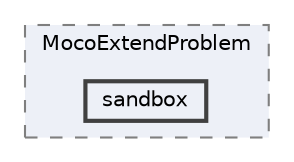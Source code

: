 digraph "C:/dev/MocoExtendProblem/sandbox"
{
 // LATEX_PDF_SIZE
  bgcolor="transparent";
  edge [fontname=Helvetica,fontsize=10,labelfontname=Helvetica,labelfontsize=10];
  node [fontname=Helvetica,fontsize=10,shape=box,height=0.2,width=0.4];
  compound=true
  subgraph clusterdir_6935af7bd11e2863a718cd2f4e54513d {
    graph [ bgcolor="#edf0f7", pencolor="grey50", label="MocoExtendProblem", fontname=Helvetica,fontsize=10 style="filled,dashed", URL="dir_6935af7bd11e2863a718cd2f4e54513d.html",tooltip=""]
  dir_5ba8ae0861dc79e9f2d5de6d25bc9990 [label="sandbox", fillcolor="#edf0f7", color="grey25", style="filled,bold", URL="dir_5ba8ae0861dc79e9f2d5de6d25bc9990.html",tooltip=""];
  }
}
